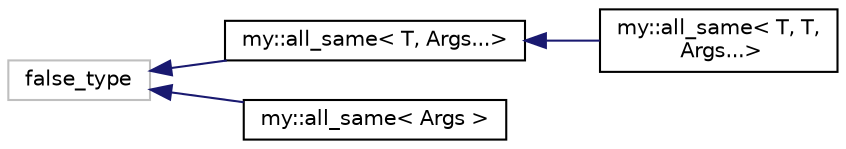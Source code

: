 digraph "Иерархия классов. Графический вид."
{
  edge [fontname="Helvetica",fontsize="10",labelfontname="Helvetica",labelfontsize="10"];
  node [fontname="Helvetica",fontsize="10",shape=record];
  rankdir="LR";
  Node1 [label="false_type",height=0.2,width=0.4,color="grey75", fillcolor="white", style="filled"];
  Node1 -> Node2 [dir="back",color="midnightblue",fontsize="10",style="solid",fontname="Helvetica"];
  Node2 [label="my::all_same\< T, Args...\>",height=0.2,width=0.4,color="black", fillcolor="white", style="filled",URL="$structmy_1_1all__same.html"];
  Node2 -> Node3 [dir="back",color="midnightblue",fontsize="10",style="solid",fontname="Helvetica"];
  Node3 [label="my::all_same\< T, T,\l Args...\>",height=0.2,width=0.4,color="black", fillcolor="white", style="filled",URL="$structmy_1_1all__same_3_01_t_00_01_t_00_01_args_8_8_8_4.html"];
  Node1 -> Node4 [dir="back",color="midnightblue",fontsize="10",style="solid",fontname="Helvetica"];
  Node4 [label="my::all_same\< Args \>",height=0.2,width=0.4,color="black", fillcolor="white", style="filled",URL="$structmy_1_1all__same.html",tooltip="Проверка содержит ли кортеж только одинаковые типы "];
}
